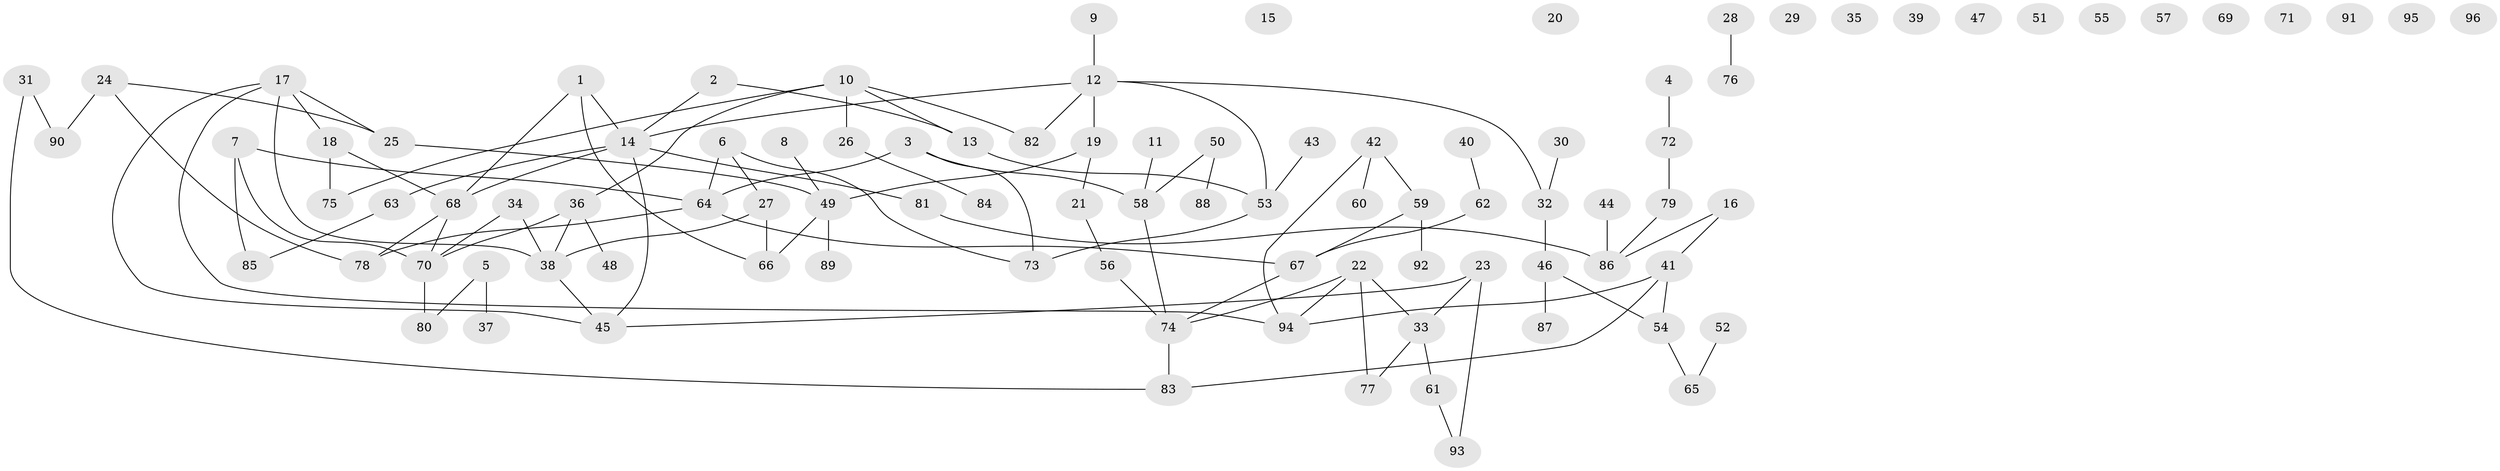 // coarse degree distribution, {8: 0.06666666666666667, 6: 0.13333333333333333, 2: 0.26666666666666666, 3: 0.13333333333333333, 1: 0.2, 4: 0.13333333333333333, 7: 0.06666666666666667}
// Generated by graph-tools (version 1.1) at 2025/48/03/04/25 22:48:00]
// undirected, 96 vertices, 109 edges
graph export_dot {
  node [color=gray90,style=filled];
  1;
  2;
  3;
  4;
  5;
  6;
  7;
  8;
  9;
  10;
  11;
  12;
  13;
  14;
  15;
  16;
  17;
  18;
  19;
  20;
  21;
  22;
  23;
  24;
  25;
  26;
  27;
  28;
  29;
  30;
  31;
  32;
  33;
  34;
  35;
  36;
  37;
  38;
  39;
  40;
  41;
  42;
  43;
  44;
  45;
  46;
  47;
  48;
  49;
  50;
  51;
  52;
  53;
  54;
  55;
  56;
  57;
  58;
  59;
  60;
  61;
  62;
  63;
  64;
  65;
  66;
  67;
  68;
  69;
  70;
  71;
  72;
  73;
  74;
  75;
  76;
  77;
  78;
  79;
  80;
  81;
  82;
  83;
  84;
  85;
  86;
  87;
  88;
  89;
  90;
  91;
  92;
  93;
  94;
  95;
  96;
  1 -- 14;
  1 -- 66;
  1 -- 68;
  2 -- 13;
  2 -- 14;
  3 -- 58;
  3 -- 64;
  3 -- 73;
  4 -- 72;
  5 -- 37;
  5 -- 80;
  6 -- 27;
  6 -- 64;
  6 -- 73;
  7 -- 64;
  7 -- 70;
  7 -- 85;
  8 -- 49;
  9 -- 12;
  10 -- 13;
  10 -- 26;
  10 -- 36;
  10 -- 75;
  10 -- 82;
  11 -- 58;
  12 -- 14;
  12 -- 19;
  12 -- 32;
  12 -- 53;
  12 -- 82;
  13 -- 53;
  14 -- 45;
  14 -- 63;
  14 -- 68;
  14 -- 81;
  16 -- 41;
  16 -- 86;
  17 -- 18;
  17 -- 25;
  17 -- 38;
  17 -- 45;
  17 -- 94;
  18 -- 68;
  18 -- 75;
  19 -- 21;
  19 -- 49;
  21 -- 56;
  22 -- 33;
  22 -- 74;
  22 -- 77;
  22 -- 94;
  23 -- 33;
  23 -- 45;
  23 -- 93;
  24 -- 25;
  24 -- 78;
  24 -- 90;
  25 -- 49;
  26 -- 84;
  27 -- 38;
  27 -- 66;
  28 -- 76;
  30 -- 32;
  31 -- 83;
  31 -- 90;
  32 -- 46;
  33 -- 61;
  33 -- 77;
  34 -- 38;
  34 -- 70;
  36 -- 38;
  36 -- 48;
  36 -- 70;
  38 -- 45;
  40 -- 62;
  41 -- 54;
  41 -- 83;
  41 -- 94;
  42 -- 59;
  42 -- 60;
  42 -- 94;
  43 -- 53;
  44 -- 86;
  46 -- 54;
  46 -- 87;
  49 -- 66;
  49 -- 89;
  50 -- 58;
  50 -- 88;
  52 -- 65;
  53 -- 73;
  54 -- 65;
  56 -- 74;
  58 -- 74;
  59 -- 67;
  59 -- 92;
  61 -- 93;
  62 -- 67;
  63 -- 85;
  64 -- 67;
  64 -- 78;
  67 -- 74;
  68 -- 70;
  68 -- 78;
  70 -- 80;
  72 -- 79;
  74 -- 83;
  79 -- 86;
  81 -- 86;
}

